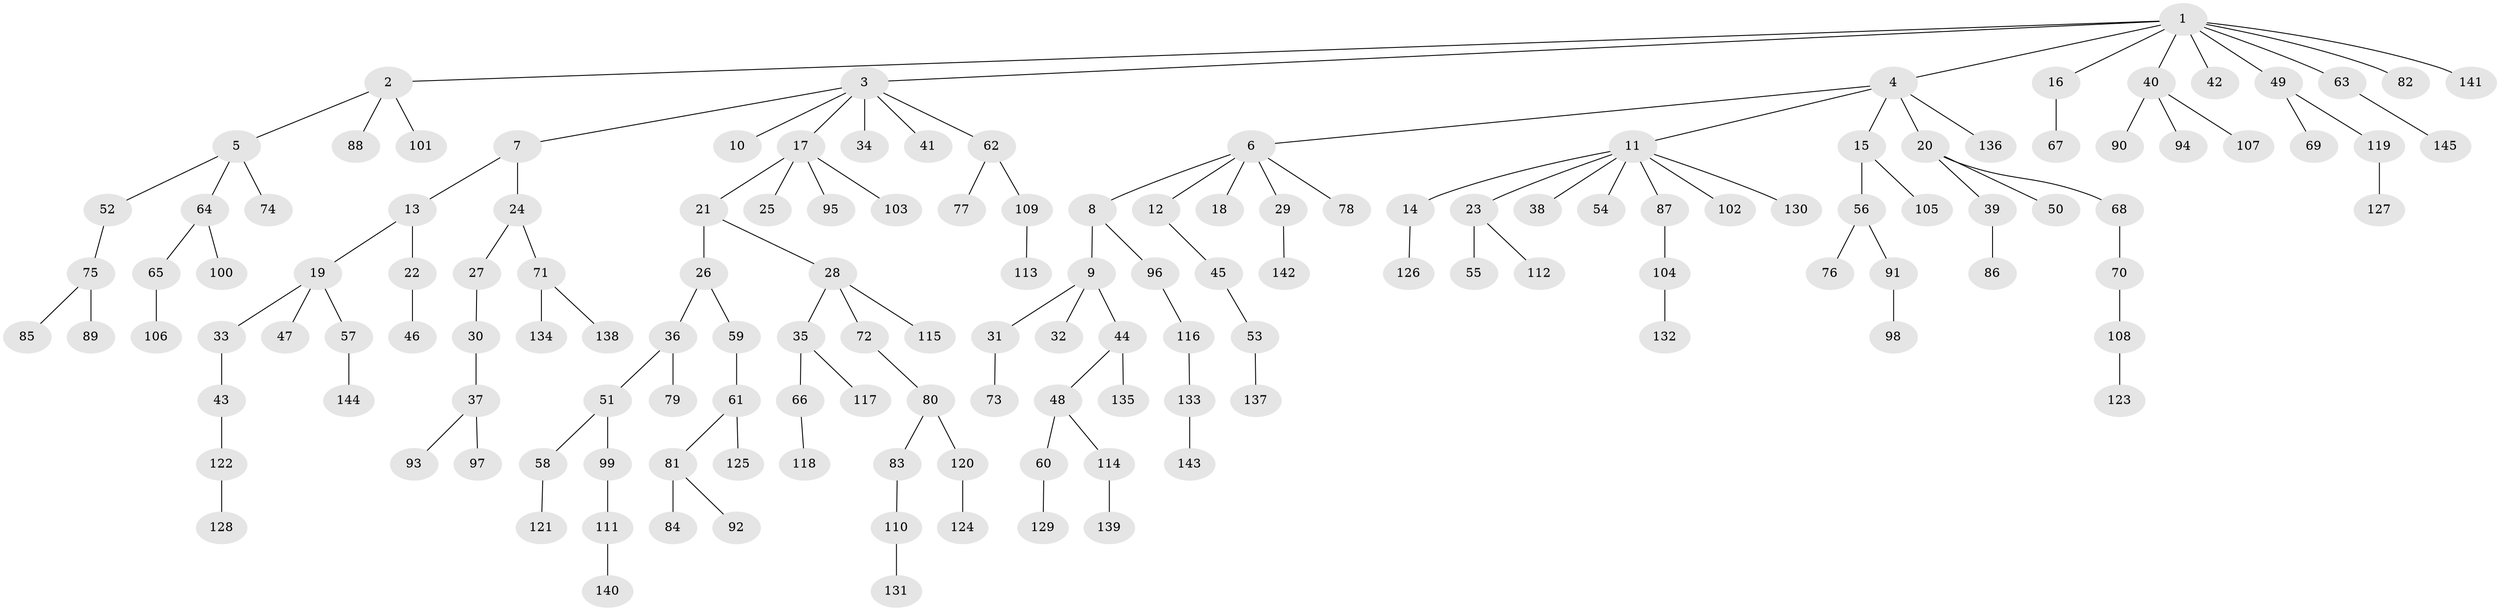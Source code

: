 // coarse degree distribution, {3: 0.13793103448275862, 4: 0.034482758620689655, 2: 0.2413793103448276, 5: 0.034482758620689655, 1: 0.5172413793103449, 6: 0.017241379310344827, 8: 0.017241379310344827}
// Generated by graph-tools (version 1.1) at 2025/37/03/04/25 23:37:18]
// undirected, 145 vertices, 144 edges
graph export_dot {
  node [color=gray90,style=filled];
  1;
  2;
  3;
  4;
  5;
  6;
  7;
  8;
  9;
  10;
  11;
  12;
  13;
  14;
  15;
  16;
  17;
  18;
  19;
  20;
  21;
  22;
  23;
  24;
  25;
  26;
  27;
  28;
  29;
  30;
  31;
  32;
  33;
  34;
  35;
  36;
  37;
  38;
  39;
  40;
  41;
  42;
  43;
  44;
  45;
  46;
  47;
  48;
  49;
  50;
  51;
  52;
  53;
  54;
  55;
  56;
  57;
  58;
  59;
  60;
  61;
  62;
  63;
  64;
  65;
  66;
  67;
  68;
  69;
  70;
  71;
  72;
  73;
  74;
  75;
  76;
  77;
  78;
  79;
  80;
  81;
  82;
  83;
  84;
  85;
  86;
  87;
  88;
  89;
  90;
  91;
  92;
  93;
  94;
  95;
  96;
  97;
  98;
  99;
  100;
  101;
  102;
  103;
  104;
  105;
  106;
  107;
  108;
  109;
  110;
  111;
  112;
  113;
  114;
  115;
  116;
  117;
  118;
  119;
  120;
  121;
  122;
  123;
  124;
  125;
  126;
  127;
  128;
  129;
  130;
  131;
  132;
  133;
  134;
  135;
  136;
  137;
  138;
  139;
  140;
  141;
  142;
  143;
  144;
  145;
  1 -- 2;
  1 -- 3;
  1 -- 4;
  1 -- 16;
  1 -- 40;
  1 -- 42;
  1 -- 49;
  1 -- 63;
  1 -- 82;
  1 -- 141;
  2 -- 5;
  2 -- 88;
  2 -- 101;
  3 -- 7;
  3 -- 10;
  3 -- 17;
  3 -- 34;
  3 -- 41;
  3 -- 62;
  4 -- 6;
  4 -- 11;
  4 -- 15;
  4 -- 20;
  4 -- 136;
  5 -- 52;
  5 -- 64;
  5 -- 74;
  6 -- 8;
  6 -- 12;
  6 -- 18;
  6 -- 29;
  6 -- 78;
  7 -- 13;
  7 -- 24;
  8 -- 9;
  8 -- 96;
  9 -- 31;
  9 -- 32;
  9 -- 44;
  11 -- 14;
  11 -- 23;
  11 -- 38;
  11 -- 54;
  11 -- 87;
  11 -- 102;
  11 -- 130;
  12 -- 45;
  13 -- 19;
  13 -- 22;
  14 -- 126;
  15 -- 56;
  15 -- 105;
  16 -- 67;
  17 -- 21;
  17 -- 25;
  17 -- 95;
  17 -- 103;
  19 -- 33;
  19 -- 47;
  19 -- 57;
  20 -- 39;
  20 -- 50;
  20 -- 68;
  21 -- 26;
  21 -- 28;
  22 -- 46;
  23 -- 55;
  23 -- 112;
  24 -- 27;
  24 -- 71;
  26 -- 36;
  26 -- 59;
  27 -- 30;
  28 -- 35;
  28 -- 72;
  28 -- 115;
  29 -- 142;
  30 -- 37;
  31 -- 73;
  33 -- 43;
  35 -- 66;
  35 -- 117;
  36 -- 51;
  36 -- 79;
  37 -- 93;
  37 -- 97;
  39 -- 86;
  40 -- 90;
  40 -- 94;
  40 -- 107;
  43 -- 122;
  44 -- 48;
  44 -- 135;
  45 -- 53;
  48 -- 60;
  48 -- 114;
  49 -- 69;
  49 -- 119;
  51 -- 58;
  51 -- 99;
  52 -- 75;
  53 -- 137;
  56 -- 76;
  56 -- 91;
  57 -- 144;
  58 -- 121;
  59 -- 61;
  60 -- 129;
  61 -- 81;
  61 -- 125;
  62 -- 77;
  62 -- 109;
  63 -- 145;
  64 -- 65;
  64 -- 100;
  65 -- 106;
  66 -- 118;
  68 -- 70;
  70 -- 108;
  71 -- 134;
  71 -- 138;
  72 -- 80;
  75 -- 85;
  75 -- 89;
  80 -- 83;
  80 -- 120;
  81 -- 84;
  81 -- 92;
  83 -- 110;
  87 -- 104;
  91 -- 98;
  96 -- 116;
  99 -- 111;
  104 -- 132;
  108 -- 123;
  109 -- 113;
  110 -- 131;
  111 -- 140;
  114 -- 139;
  116 -- 133;
  119 -- 127;
  120 -- 124;
  122 -- 128;
  133 -- 143;
}
